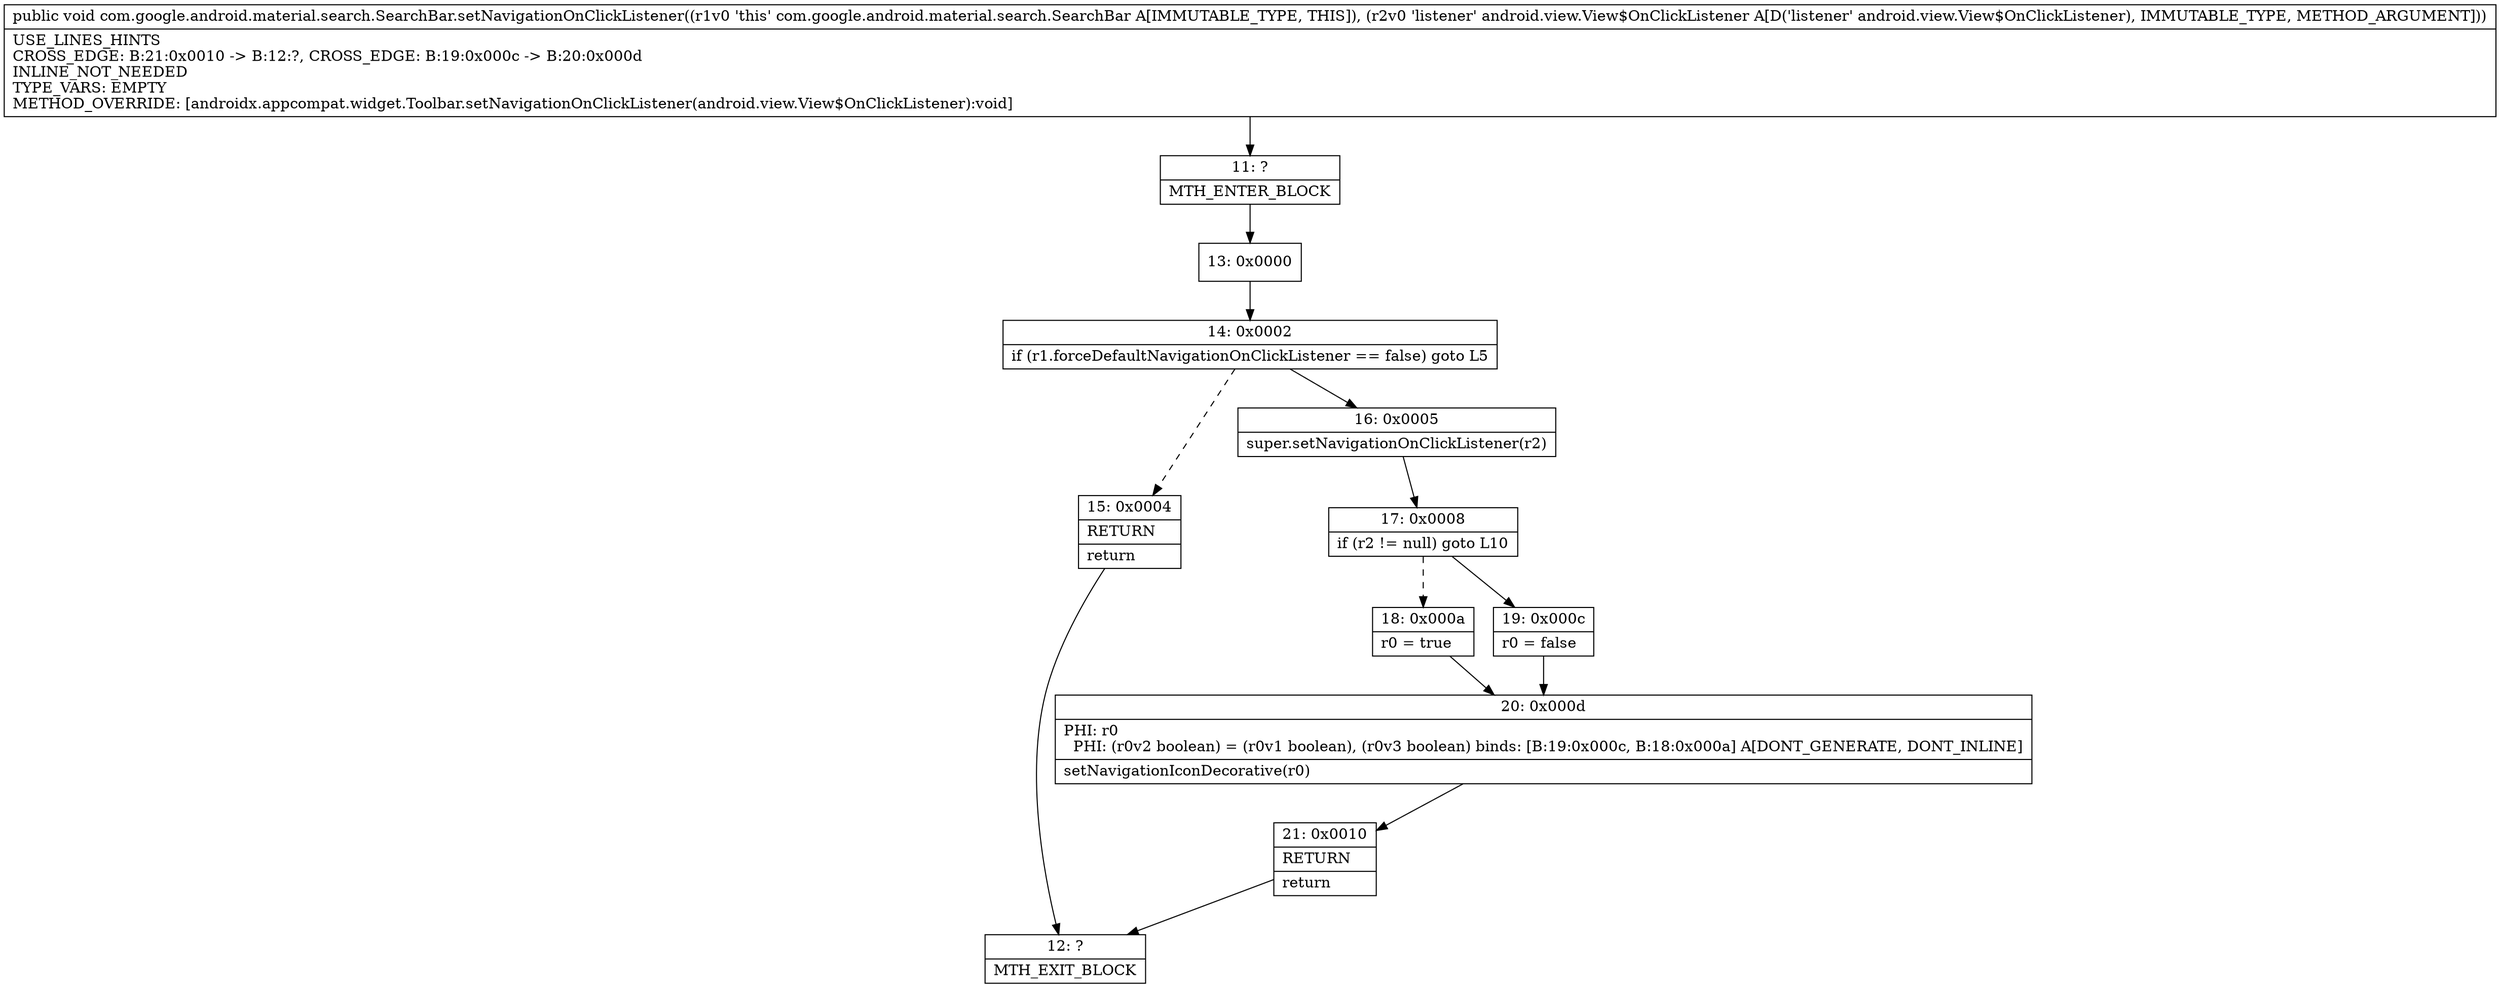digraph "CFG forcom.google.android.material.search.SearchBar.setNavigationOnClickListener(Landroid\/view\/View$OnClickListener;)V" {
Node_11 [shape=record,label="{11\:\ ?|MTH_ENTER_BLOCK\l}"];
Node_13 [shape=record,label="{13\:\ 0x0000}"];
Node_14 [shape=record,label="{14\:\ 0x0002|if (r1.forceDefaultNavigationOnClickListener == false) goto L5\l}"];
Node_15 [shape=record,label="{15\:\ 0x0004|RETURN\l|return\l}"];
Node_12 [shape=record,label="{12\:\ ?|MTH_EXIT_BLOCK\l}"];
Node_16 [shape=record,label="{16\:\ 0x0005|super.setNavigationOnClickListener(r2)\l}"];
Node_17 [shape=record,label="{17\:\ 0x0008|if (r2 != null) goto L10\l}"];
Node_18 [shape=record,label="{18\:\ 0x000a|r0 = true\l}"];
Node_20 [shape=record,label="{20\:\ 0x000d|PHI: r0 \l  PHI: (r0v2 boolean) = (r0v1 boolean), (r0v3 boolean) binds: [B:19:0x000c, B:18:0x000a] A[DONT_GENERATE, DONT_INLINE]\l|setNavigationIconDecorative(r0)\l}"];
Node_21 [shape=record,label="{21\:\ 0x0010|RETURN\l|return\l}"];
Node_19 [shape=record,label="{19\:\ 0x000c|r0 = false\l}"];
MethodNode[shape=record,label="{public void com.google.android.material.search.SearchBar.setNavigationOnClickListener((r1v0 'this' com.google.android.material.search.SearchBar A[IMMUTABLE_TYPE, THIS]), (r2v0 'listener' android.view.View$OnClickListener A[D('listener' android.view.View$OnClickListener), IMMUTABLE_TYPE, METHOD_ARGUMENT]))  | USE_LINES_HINTS\lCROSS_EDGE: B:21:0x0010 \-\> B:12:?, CROSS_EDGE: B:19:0x000c \-\> B:20:0x000d\lINLINE_NOT_NEEDED\lTYPE_VARS: EMPTY\lMETHOD_OVERRIDE: [androidx.appcompat.widget.Toolbar.setNavigationOnClickListener(android.view.View$OnClickListener):void]\l}"];
MethodNode -> Node_11;Node_11 -> Node_13;
Node_13 -> Node_14;
Node_14 -> Node_15[style=dashed];
Node_14 -> Node_16;
Node_15 -> Node_12;
Node_16 -> Node_17;
Node_17 -> Node_18[style=dashed];
Node_17 -> Node_19;
Node_18 -> Node_20;
Node_20 -> Node_21;
Node_21 -> Node_12;
Node_19 -> Node_20;
}

